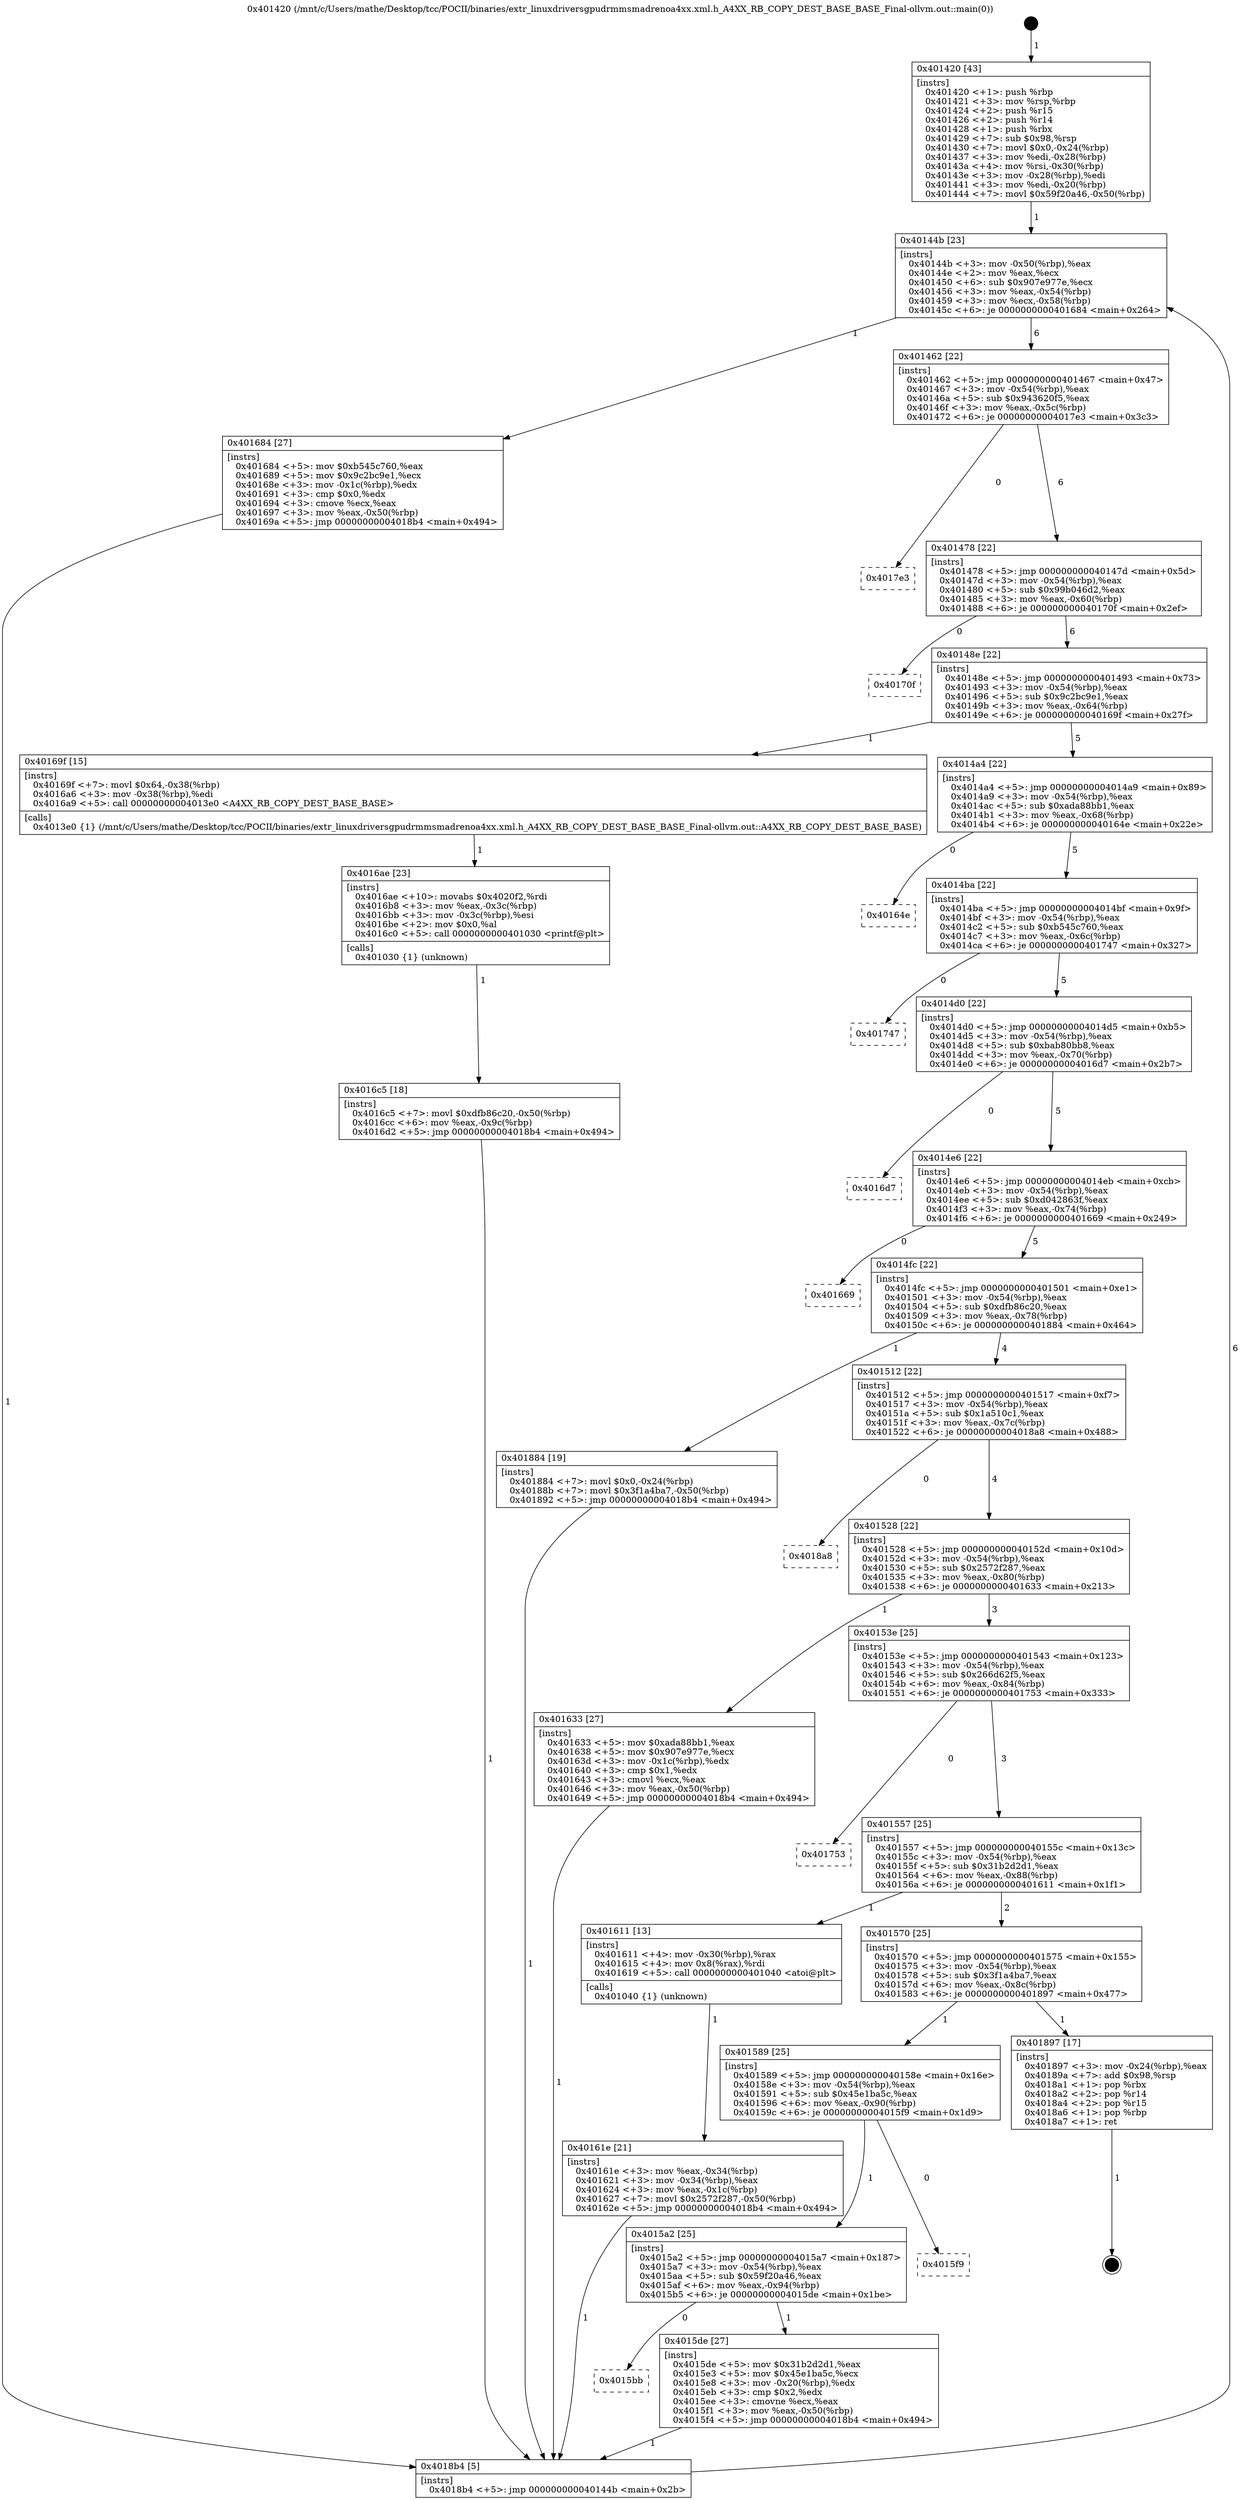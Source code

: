 digraph "0x401420" {
  label = "0x401420 (/mnt/c/Users/mathe/Desktop/tcc/POCII/binaries/extr_linuxdriversgpudrmmsmadrenoa4xx.xml.h_A4XX_RB_COPY_DEST_BASE_BASE_Final-ollvm.out::main(0))"
  labelloc = "t"
  node[shape=record]

  Entry [label="",width=0.3,height=0.3,shape=circle,fillcolor=black,style=filled]
  "0x40144b" [label="{
     0x40144b [23]\l
     | [instrs]\l
     &nbsp;&nbsp;0x40144b \<+3\>: mov -0x50(%rbp),%eax\l
     &nbsp;&nbsp;0x40144e \<+2\>: mov %eax,%ecx\l
     &nbsp;&nbsp;0x401450 \<+6\>: sub $0x907e977e,%ecx\l
     &nbsp;&nbsp;0x401456 \<+3\>: mov %eax,-0x54(%rbp)\l
     &nbsp;&nbsp;0x401459 \<+3\>: mov %ecx,-0x58(%rbp)\l
     &nbsp;&nbsp;0x40145c \<+6\>: je 0000000000401684 \<main+0x264\>\l
  }"]
  "0x401684" [label="{
     0x401684 [27]\l
     | [instrs]\l
     &nbsp;&nbsp;0x401684 \<+5\>: mov $0xb545c760,%eax\l
     &nbsp;&nbsp;0x401689 \<+5\>: mov $0x9c2bc9e1,%ecx\l
     &nbsp;&nbsp;0x40168e \<+3\>: mov -0x1c(%rbp),%edx\l
     &nbsp;&nbsp;0x401691 \<+3\>: cmp $0x0,%edx\l
     &nbsp;&nbsp;0x401694 \<+3\>: cmove %ecx,%eax\l
     &nbsp;&nbsp;0x401697 \<+3\>: mov %eax,-0x50(%rbp)\l
     &nbsp;&nbsp;0x40169a \<+5\>: jmp 00000000004018b4 \<main+0x494\>\l
  }"]
  "0x401462" [label="{
     0x401462 [22]\l
     | [instrs]\l
     &nbsp;&nbsp;0x401462 \<+5\>: jmp 0000000000401467 \<main+0x47\>\l
     &nbsp;&nbsp;0x401467 \<+3\>: mov -0x54(%rbp),%eax\l
     &nbsp;&nbsp;0x40146a \<+5\>: sub $0x943620f5,%eax\l
     &nbsp;&nbsp;0x40146f \<+3\>: mov %eax,-0x5c(%rbp)\l
     &nbsp;&nbsp;0x401472 \<+6\>: je 00000000004017e3 \<main+0x3c3\>\l
  }"]
  Exit [label="",width=0.3,height=0.3,shape=circle,fillcolor=black,style=filled,peripheries=2]
  "0x4017e3" [label="{
     0x4017e3\l
  }", style=dashed]
  "0x401478" [label="{
     0x401478 [22]\l
     | [instrs]\l
     &nbsp;&nbsp;0x401478 \<+5\>: jmp 000000000040147d \<main+0x5d\>\l
     &nbsp;&nbsp;0x40147d \<+3\>: mov -0x54(%rbp),%eax\l
     &nbsp;&nbsp;0x401480 \<+5\>: sub $0x99b046d2,%eax\l
     &nbsp;&nbsp;0x401485 \<+3\>: mov %eax,-0x60(%rbp)\l
     &nbsp;&nbsp;0x401488 \<+6\>: je 000000000040170f \<main+0x2ef\>\l
  }"]
  "0x4016c5" [label="{
     0x4016c5 [18]\l
     | [instrs]\l
     &nbsp;&nbsp;0x4016c5 \<+7\>: movl $0xdfb86c20,-0x50(%rbp)\l
     &nbsp;&nbsp;0x4016cc \<+6\>: mov %eax,-0x9c(%rbp)\l
     &nbsp;&nbsp;0x4016d2 \<+5\>: jmp 00000000004018b4 \<main+0x494\>\l
  }"]
  "0x40170f" [label="{
     0x40170f\l
  }", style=dashed]
  "0x40148e" [label="{
     0x40148e [22]\l
     | [instrs]\l
     &nbsp;&nbsp;0x40148e \<+5\>: jmp 0000000000401493 \<main+0x73\>\l
     &nbsp;&nbsp;0x401493 \<+3\>: mov -0x54(%rbp),%eax\l
     &nbsp;&nbsp;0x401496 \<+5\>: sub $0x9c2bc9e1,%eax\l
     &nbsp;&nbsp;0x40149b \<+3\>: mov %eax,-0x64(%rbp)\l
     &nbsp;&nbsp;0x40149e \<+6\>: je 000000000040169f \<main+0x27f\>\l
  }"]
  "0x4016ae" [label="{
     0x4016ae [23]\l
     | [instrs]\l
     &nbsp;&nbsp;0x4016ae \<+10\>: movabs $0x4020f2,%rdi\l
     &nbsp;&nbsp;0x4016b8 \<+3\>: mov %eax,-0x3c(%rbp)\l
     &nbsp;&nbsp;0x4016bb \<+3\>: mov -0x3c(%rbp),%esi\l
     &nbsp;&nbsp;0x4016be \<+2\>: mov $0x0,%al\l
     &nbsp;&nbsp;0x4016c0 \<+5\>: call 0000000000401030 \<printf@plt\>\l
     | [calls]\l
     &nbsp;&nbsp;0x401030 \{1\} (unknown)\l
  }"]
  "0x40169f" [label="{
     0x40169f [15]\l
     | [instrs]\l
     &nbsp;&nbsp;0x40169f \<+7\>: movl $0x64,-0x38(%rbp)\l
     &nbsp;&nbsp;0x4016a6 \<+3\>: mov -0x38(%rbp),%edi\l
     &nbsp;&nbsp;0x4016a9 \<+5\>: call 00000000004013e0 \<A4XX_RB_COPY_DEST_BASE_BASE\>\l
     | [calls]\l
     &nbsp;&nbsp;0x4013e0 \{1\} (/mnt/c/Users/mathe/Desktop/tcc/POCII/binaries/extr_linuxdriversgpudrmmsmadrenoa4xx.xml.h_A4XX_RB_COPY_DEST_BASE_BASE_Final-ollvm.out::A4XX_RB_COPY_DEST_BASE_BASE)\l
  }"]
  "0x4014a4" [label="{
     0x4014a4 [22]\l
     | [instrs]\l
     &nbsp;&nbsp;0x4014a4 \<+5\>: jmp 00000000004014a9 \<main+0x89\>\l
     &nbsp;&nbsp;0x4014a9 \<+3\>: mov -0x54(%rbp),%eax\l
     &nbsp;&nbsp;0x4014ac \<+5\>: sub $0xada88bb1,%eax\l
     &nbsp;&nbsp;0x4014b1 \<+3\>: mov %eax,-0x68(%rbp)\l
     &nbsp;&nbsp;0x4014b4 \<+6\>: je 000000000040164e \<main+0x22e\>\l
  }"]
  "0x40161e" [label="{
     0x40161e [21]\l
     | [instrs]\l
     &nbsp;&nbsp;0x40161e \<+3\>: mov %eax,-0x34(%rbp)\l
     &nbsp;&nbsp;0x401621 \<+3\>: mov -0x34(%rbp),%eax\l
     &nbsp;&nbsp;0x401624 \<+3\>: mov %eax,-0x1c(%rbp)\l
     &nbsp;&nbsp;0x401627 \<+7\>: movl $0x2572f287,-0x50(%rbp)\l
     &nbsp;&nbsp;0x40162e \<+5\>: jmp 00000000004018b4 \<main+0x494\>\l
  }"]
  "0x40164e" [label="{
     0x40164e\l
  }", style=dashed]
  "0x4014ba" [label="{
     0x4014ba [22]\l
     | [instrs]\l
     &nbsp;&nbsp;0x4014ba \<+5\>: jmp 00000000004014bf \<main+0x9f\>\l
     &nbsp;&nbsp;0x4014bf \<+3\>: mov -0x54(%rbp),%eax\l
     &nbsp;&nbsp;0x4014c2 \<+5\>: sub $0xb545c760,%eax\l
     &nbsp;&nbsp;0x4014c7 \<+3\>: mov %eax,-0x6c(%rbp)\l
     &nbsp;&nbsp;0x4014ca \<+6\>: je 0000000000401747 \<main+0x327\>\l
  }"]
  "0x401420" [label="{
     0x401420 [43]\l
     | [instrs]\l
     &nbsp;&nbsp;0x401420 \<+1\>: push %rbp\l
     &nbsp;&nbsp;0x401421 \<+3\>: mov %rsp,%rbp\l
     &nbsp;&nbsp;0x401424 \<+2\>: push %r15\l
     &nbsp;&nbsp;0x401426 \<+2\>: push %r14\l
     &nbsp;&nbsp;0x401428 \<+1\>: push %rbx\l
     &nbsp;&nbsp;0x401429 \<+7\>: sub $0x98,%rsp\l
     &nbsp;&nbsp;0x401430 \<+7\>: movl $0x0,-0x24(%rbp)\l
     &nbsp;&nbsp;0x401437 \<+3\>: mov %edi,-0x28(%rbp)\l
     &nbsp;&nbsp;0x40143a \<+4\>: mov %rsi,-0x30(%rbp)\l
     &nbsp;&nbsp;0x40143e \<+3\>: mov -0x28(%rbp),%edi\l
     &nbsp;&nbsp;0x401441 \<+3\>: mov %edi,-0x20(%rbp)\l
     &nbsp;&nbsp;0x401444 \<+7\>: movl $0x59f20a46,-0x50(%rbp)\l
  }"]
  "0x401747" [label="{
     0x401747\l
  }", style=dashed]
  "0x4014d0" [label="{
     0x4014d0 [22]\l
     | [instrs]\l
     &nbsp;&nbsp;0x4014d0 \<+5\>: jmp 00000000004014d5 \<main+0xb5\>\l
     &nbsp;&nbsp;0x4014d5 \<+3\>: mov -0x54(%rbp),%eax\l
     &nbsp;&nbsp;0x4014d8 \<+5\>: sub $0xbab80bb8,%eax\l
     &nbsp;&nbsp;0x4014dd \<+3\>: mov %eax,-0x70(%rbp)\l
     &nbsp;&nbsp;0x4014e0 \<+6\>: je 00000000004016d7 \<main+0x2b7\>\l
  }"]
  "0x4018b4" [label="{
     0x4018b4 [5]\l
     | [instrs]\l
     &nbsp;&nbsp;0x4018b4 \<+5\>: jmp 000000000040144b \<main+0x2b\>\l
  }"]
  "0x4016d7" [label="{
     0x4016d7\l
  }", style=dashed]
  "0x4014e6" [label="{
     0x4014e6 [22]\l
     | [instrs]\l
     &nbsp;&nbsp;0x4014e6 \<+5\>: jmp 00000000004014eb \<main+0xcb\>\l
     &nbsp;&nbsp;0x4014eb \<+3\>: mov -0x54(%rbp),%eax\l
     &nbsp;&nbsp;0x4014ee \<+5\>: sub $0xd042863f,%eax\l
     &nbsp;&nbsp;0x4014f3 \<+3\>: mov %eax,-0x74(%rbp)\l
     &nbsp;&nbsp;0x4014f6 \<+6\>: je 0000000000401669 \<main+0x249\>\l
  }"]
  "0x4015bb" [label="{
     0x4015bb\l
  }", style=dashed]
  "0x401669" [label="{
     0x401669\l
  }", style=dashed]
  "0x4014fc" [label="{
     0x4014fc [22]\l
     | [instrs]\l
     &nbsp;&nbsp;0x4014fc \<+5\>: jmp 0000000000401501 \<main+0xe1\>\l
     &nbsp;&nbsp;0x401501 \<+3\>: mov -0x54(%rbp),%eax\l
     &nbsp;&nbsp;0x401504 \<+5\>: sub $0xdfb86c20,%eax\l
     &nbsp;&nbsp;0x401509 \<+3\>: mov %eax,-0x78(%rbp)\l
     &nbsp;&nbsp;0x40150c \<+6\>: je 0000000000401884 \<main+0x464\>\l
  }"]
  "0x4015de" [label="{
     0x4015de [27]\l
     | [instrs]\l
     &nbsp;&nbsp;0x4015de \<+5\>: mov $0x31b2d2d1,%eax\l
     &nbsp;&nbsp;0x4015e3 \<+5\>: mov $0x45e1ba5c,%ecx\l
     &nbsp;&nbsp;0x4015e8 \<+3\>: mov -0x20(%rbp),%edx\l
     &nbsp;&nbsp;0x4015eb \<+3\>: cmp $0x2,%edx\l
     &nbsp;&nbsp;0x4015ee \<+3\>: cmovne %ecx,%eax\l
     &nbsp;&nbsp;0x4015f1 \<+3\>: mov %eax,-0x50(%rbp)\l
     &nbsp;&nbsp;0x4015f4 \<+5\>: jmp 00000000004018b4 \<main+0x494\>\l
  }"]
  "0x401884" [label="{
     0x401884 [19]\l
     | [instrs]\l
     &nbsp;&nbsp;0x401884 \<+7\>: movl $0x0,-0x24(%rbp)\l
     &nbsp;&nbsp;0x40188b \<+7\>: movl $0x3f1a4ba7,-0x50(%rbp)\l
     &nbsp;&nbsp;0x401892 \<+5\>: jmp 00000000004018b4 \<main+0x494\>\l
  }"]
  "0x401512" [label="{
     0x401512 [22]\l
     | [instrs]\l
     &nbsp;&nbsp;0x401512 \<+5\>: jmp 0000000000401517 \<main+0xf7\>\l
     &nbsp;&nbsp;0x401517 \<+3\>: mov -0x54(%rbp),%eax\l
     &nbsp;&nbsp;0x40151a \<+5\>: sub $0x1a510c1,%eax\l
     &nbsp;&nbsp;0x40151f \<+3\>: mov %eax,-0x7c(%rbp)\l
     &nbsp;&nbsp;0x401522 \<+6\>: je 00000000004018a8 \<main+0x488\>\l
  }"]
  "0x4015a2" [label="{
     0x4015a2 [25]\l
     | [instrs]\l
     &nbsp;&nbsp;0x4015a2 \<+5\>: jmp 00000000004015a7 \<main+0x187\>\l
     &nbsp;&nbsp;0x4015a7 \<+3\>: mov -0x54(%rbp),%eax\l
     &nbsp;&nbsp;0x4015aa \<+5\>: sub $0x59f20a46,%eax\l
     &nbsp;&nbsp;0x4015af \<+6\>: mov %eax,-0x94(%rbp)\l
     &nbsp;&nbsp;0x4015b5 \<+6\>: je 00000000004015de \<main+0x1be\>\l
  }"]
  "0x4018a8" [label="{
     0x4018a8\l
  }", style=dashed]
  "0x401528" [label="{
     0x401528 [22]\l
     | [instrs]\l
     &nbsp;&nbsp;0x401528 \<+5\>: jmp 000000000040152d \<main+0x10d\>\l
     &nbsp;&nbsp;0x40152d \<+3\>: mov -0x54(%rbp),%eax\l
     &nbsp;&nbsp;0x401530 \<+5\>: sub $0x2572f287,%eax\l
     &nbsp;&nbsp;0x401535 \<+3\>: mov %eax,-0x80(%rbp)\l
     &nbsp;&nbsp;0x401538 \<+6\>: je 0000000000401633 \<main+0x213\>\l
  }"]
  "0x4015f9" [label="{
     0x4015f9\l
  }", style=dashed]
  "0x401633" [label="{
     0x401633 [27]\l
     | [instrs]\l
     &nbsp;&nbsp;0x401633 \<+5\>: mov $0xada88bb1,%eax\l
     &nbsp;&nbsp;0x401638 \<+5\>: mov $0x907e977e,%ecx\l
     &nbsp;&nbsp;0x40163d \<+3\>: mov -0x1c(%rbp),%edx\l
     &nbsp;&nbsp;0x401640 \<+3\>: cmp $0x1,%edx\l
     &nbsp;&nbsp;0x401643 \<+3\>: cmovl %ecx,%eax\l
     &nbsp;&nbsp;0x401646 \<+3\>: mov %eax,-0x50(%rbp)\l
     &nbsp;&nbsp;0x401649 \<+5\>: jmp 00000000004018b4 \<main+0x494\>\l
  }"]
  "0x40153e" [label="{
     0x40153e [25]\l
     | [instrs]\l
     &nbsp;&nbsp;0x40153e \<+5\>: jmp 0000000000401543 \<main+0x123\>\l
     &nbsp;&nbsp;0x401543 \<+3\>: mov -0x54(%rbp),%eax\l
     &nbsp;&nbsp;0x401546 \<+5\>: sub $0x266d62f5,%eax\l
     &nbsp;&nbsp;0x40154b \<+6\>: mov %eax,-0x84(%rbp)\l
     &nbsp;&nbsp;0x401551 \<+6\>: je 0000000000401753 \<main+0x333\>\l
  }"]
  "0x401589" [label="{
     0x401589 [25]\l
     | [instrs]\l
     &nbsp;&nbsp;0x401589 \<+5\>: jmp 000000000040158e \<main+0x16e\>\l
     &nbsp;&nbsp;0x40158e \<+3\>: mov -0x54(%rbp),%eax\l
     &nbsp;&nbsp;0x401591 \<+5\>: sub $0x45e1ba5c,%eax\l
     &nbsp;&nbsp;0x401596 \<+6\>: mov %eax,-0x90(%rbp)\l
     &nbsp;&nbsp;0x40159c \<+6\>: je 00000000004015f9 \<main+0x1d9\>\l
  }"]
  "0x401753" [label="{
     0x401753\l
  }", style=dashed]
  "0x401557" [label="{
     0x401557 [25]\l
     | [instrs]\l
     &nbsp;&nbsp;0x401557 \<+5\>: jmp 000000000040155c \<main+0x13c\>\l
     &nbsp;&nbsp;0x40155c \<+3\>: mov -0x54(%rbp),%eax\l
     &nbsp;&nbsp;0x40155f \<+5\>: sub $0x31b2d2d1,%eax\l
     &nbsp;&nbsp;0x401564 \<+6\>: mov %eax,-0x88(%rbp)\l
     &nbsp;&nbsp;0x40156a \<+6\>: je 0000000000401611 \<main+0x1f1\>\l
  }"]
  "0x401897" [label="{
     0x401897 [17]\l
     | [instrs]\l
     &nbsp;&nbsp;0x401897 \<+3\>: mov -0x24(%rbp),%eax\l
     &nbsp;&nbsp;0x40189a \<+7\>: add $0x98,%rsp\l
     &nbsp;&nbsp;0x4018a1 \<+1\>: pop %rbx\l
     &nbsp;&nbsp;0x4018a2 \<+2\>: pop %r14\l
     &nbsp;&nbsp;0x4018a4 \<+2\>: pop %r15\l
     &nbsp;&nbsp;0x4018a6 \<+1\>: pop %rbp\l
     &nbsp;&nbsp;0x4018a7 \<+1\>: ret\l
  }"]
  "0x401611" [label="{
     0x401611 [13]\l
     | [instrs]\l
     &nbsp;&nbsp;0x401611 \<+4\>: mov -0x30(%rbp),%rax\l
     &nbsp;&nbsp;0x401615 \<+4\>: mov 0x8(%rax),%rdi\l
     &nbsp;&nbsp;0x401619 \<+5\>: call 0000000000401040 \<atoi@plt\>\l
     | [calls]\l
     &nbsp;&nbsp;0x401040 \{1\} (unknown)\l
  }"]
  "0x401570" [label="{
     0x401570 [25]\l
     | [instrs]\l
     &nbsp;&nbsp;0x401570 \<+5\>: jmp 0000000000401575 \<main+0x155\>\l
     &nbsp;&nbsp;0x401575 \<+3\>: mov -0x54(%rbp),%eax\l
     &nbsp;&nbsp;0x401578 \<+5\>: sub $0x3f1a4ba7,%eax\l
     &nbsp;&nbsp;0x40157d \<+6\>: mov %eax,-0x8c(%rbp)\l
     &nbsp;&nbsp;0x401583 \<+6\>: je 0000000000401897 \<main+0x477\>\l
  }"]
  Entry -> "0x401420" [label=" 1"]
  "0x40144b" -> "0x401684" [label=" 1"]
  "0x40144b" -> "0x401462" [label=" 6"]
  "0x401897" -> Exit [label=" 1"]
  "0x401462" -> "0x4017e3" [label=" 0"]
  "0x401462" -> "0x401478" [label=" 6"]
  "0x401884" -> "0x4018b4" [label=" 1"]
  "0x401478" -> "0x40170f" [label=" 0"]
  "0x401478" -> "0x40148e" [label=" 6"]
  "0x4016c5" -> "0x4018b4" [label=" 1"]
  "0x40148e" -> "0x40169f" [label=" 1"]
  "0x40148e" -> "0x4014a4" [label=" 5"]
  "0x4016ae" -> "0x4016c5" [label=" 1"]
  "0x4014a4" -> "0x40164e" [label=" 0"]
  "0x4014a4" -> "0x4014ba" [label=" 5"]
  "0x40169f" -> "0x4016ae" [label=" 1"]
  "0x4014ba" -> "0x401747" [label=" 0"]
  "0x4014ba" -> "0x4014d0" [label=" 5"]
  "0x401684" -> "0x4018b4" [label=" 1"]
  "0x4014d0" -> "0x4016d7" [label=" 0"]
  "0x4014d0" -> "0x4014e6" [label=" 5"]
  "0x401633" -> "0x4018b4" [label=" 1"]
  "0x4014e6" -> "0x401669" [label=" 0"]
  "0x4014e6" -> "0x4014fc" [label=" 5"]
  "0x40161e" -> "0x4018b4" [label=" 1"]
  "0x4014fc" -> "0x401884" [label=" 1"]
  "0x4014fc" -> "0x401512" [label=" 4"]
  "0x401611" -> "0x40161e" [label=" 1"]
  "0x401512" -> "0x4018a8" [label=" 0"]
  "0x401512" -> "0x401528" [label=" 4"]
  "0x401420" -> "0x40144b" [label=" 1"]
  "0x401528" -> "0x401633" [label=" 1"]
  "0x401528" -> "0x40153e" [label=" 3"]
  "0x4015de" -> "0x4018b4" [label=" 1"]
  "0x40153e" -> "0x401753" [label=" 0"]
  "0x40153e" -> "0x401557" [label=" 3"]
  "0x4015a2" -> "0x4015de" [label=" 1"]
  "0x401557" -> "0x401611" [label=" 1"]
  "0x401557" -> "0x401570" [label=" 2"]
  "0x4018b4" -> "0x40144b" [label=" 6"]
  "0x401570" -> "0x401897" [label=" 1"]
  "0x401570" -> "0x401589" [label=" 1"]
  "0x4015a2" -> "0x4015bb" [label=" 0"]
  "0x401589" -> "0x4015f9" [label=" 0"]
  "0x401589" -> "0x4015a2" [label=" 1"]
}
